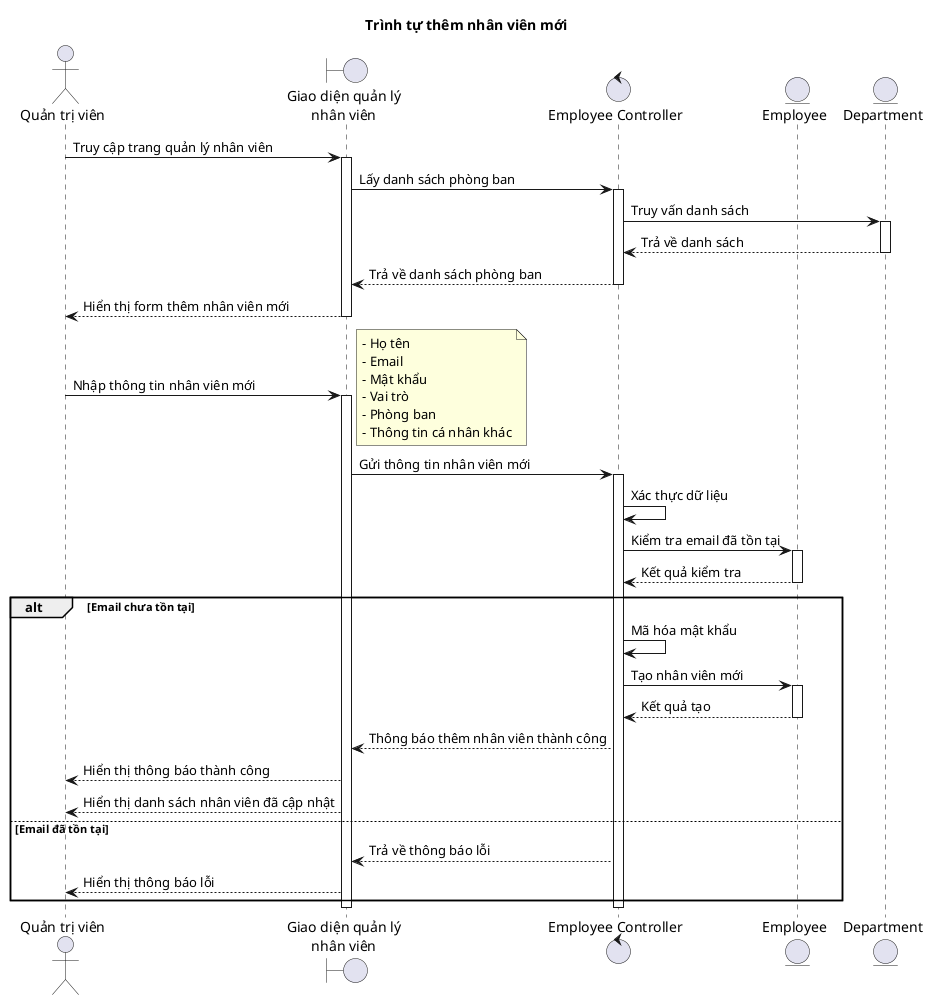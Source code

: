 @startuml Thêm nhân viên mới
title Trình tự thêm nhân viên mới

actor "Quản trị viên" as Admin
boundary "Giao diện quản lý\nnhân viên" as UI
control "Employee Controller" as Controller
entity "Employee" as EmployeeEntity
entity "Department" as DepartmentEntity

Admin -> UI: Truy cập trang quản lý nhân viên
activate UI

UI -> Controller: Lấy danh sách phòng ban
activate Controller
Controller -> DepartmentEntity: Truy vấn danh sách
activate DepartmentEntity
DepartmentEntity --> Controller: Trả về danh sách
deactivate DepartmentEntity
Controller --> UI: Trả về danh sách phòng ban
deactivate Controller

UI --> Admin: Hiển thị form thêm nhân viên mới
deactivate UI

Admin -> UI: Nhập thông tin nhân viên mới
activate UI
note right
  - Họ tên
  - Email
  - Mật khẩu
  - Vai trò
  - Phòng ban
  - Thông tin cá nhân khác
end note

UI -> Controller: Gửi thông tin nhân viên mới
activate Controller

Controller -> Controller: Xác thực dữ liệu

Controller -> EmployeeEntity: Kiểm tra email đã tồn tại
activate EmployeeEntity
EmployeeEntity --> Controller: Kết quả kiểm tra
deactivate EmployeeEntity

alt Email chưa tồn tại
    Controller -> Controller: Mã hóa mật khẩu
    Controller -> EmployeeEntity: Tạo nhân viên mới
    activate EmployeeEntity
    EmployeeEntity --> Controller: Kết quả tạo
    deactivate EmployeeEntity
    
    Controller --> UI: Thông báo thêm nhân viên thành công
    UI --> Admin: Hiển thị thông báo thành công
    UI --> Admin: Hiển thị danh sách nhân viên đã cập nhật
else Email đã tồn tại
    Controller --> UI: Trả về thông báo lỗi
    UI --> Admin: Hiển thị thông báo lỗi
end

deactivate Controller
deactivate UI

@enduml 